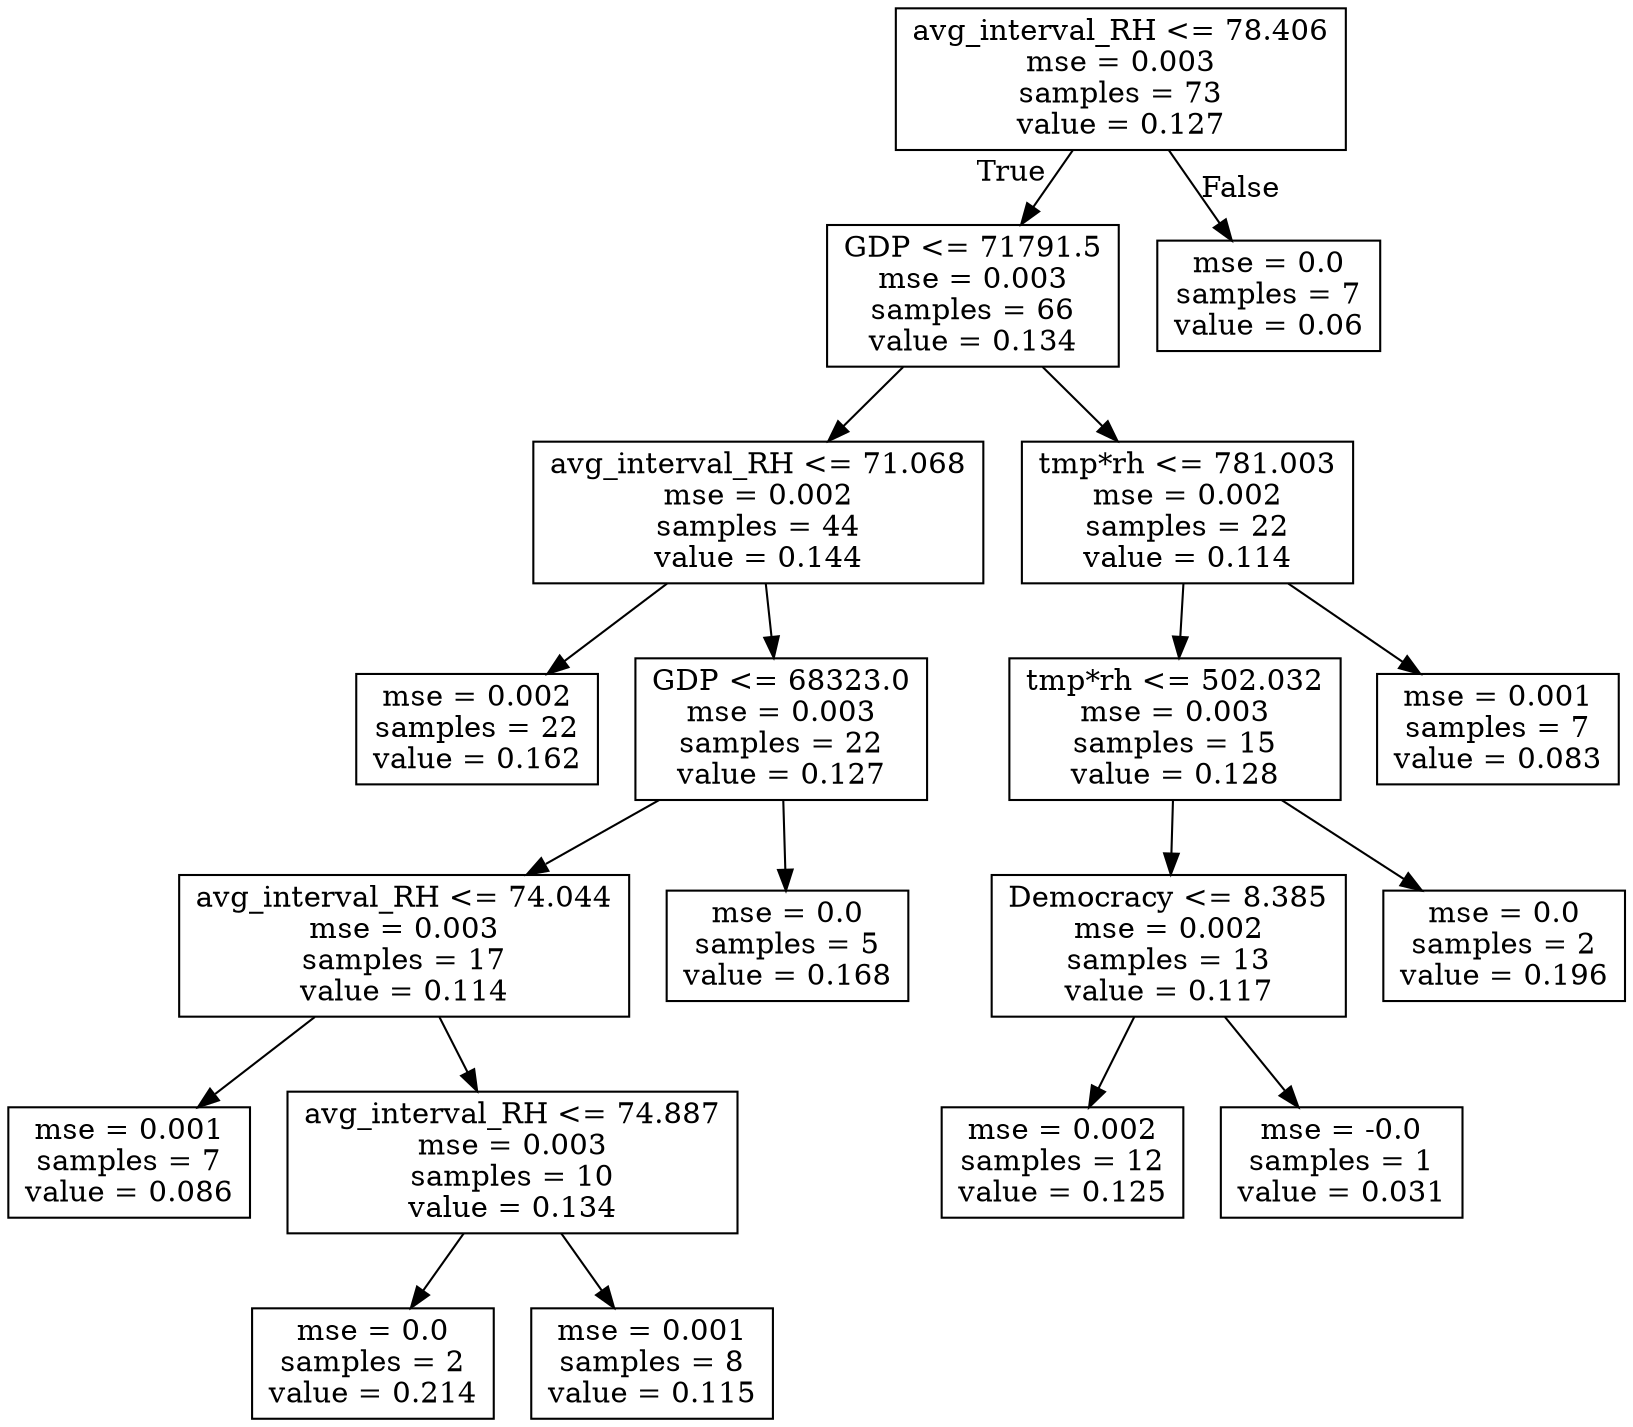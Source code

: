 digraph Tree {
node [shape=box] ;
0 [label="avg_interval_RH <= 78.406\nmse = 0.003\nsamples = 73\nvalue = 0.127"] ;
1 [label="GDP <= 71791.5\nmse = 0.003\nsamples = 66\nvalue = 0.134"] ;
0 -> 1 [labeldistance=2.5, labelangle=45, headlabel="True"] ;
2 [label="avg_interval_RH <= 71.068\nmse = 0.002\nsamples = 44\nvalue = 0.144"] ;
1 -> 2 ;
3 [label="mse = 0.002\nsamples = 22\nvalue = 0.162"] ;
2 -> 3 ;
4 [label="GDP <= 68323.0\nmse = 0.003\nsamples = 22\nvalue = 0.127"] ;
2 -> 4 ;
5 [label="avg_interval_RH <= 74.044\nmse = 0.003\nsamples = 17\nvalue = 0.114"] ;
4 -> 5 ;
6 [label="mse = 0.001\nsamples = 7\nvalue = 0.086"] ;
5 -> 6 ;
7 [label="avg_interval_RH <= 74.887\nmse = 0.003\nsamples = 10\nvalue = 0.134"] ;
5 -> 7 ;
8 [label="mse = 0.0\nsamples = 2\nvalue = 0.214"] ;
7 -> 8 ;
9 [label="mse = 0.001\nsamples = 8\nvalue = 0.115"] ;
7 -> 9 ;
10 [label="mse = 0.0\nsamples = 5\nvalue = 0.168"] ;
4 -> 10 ;
11 [label="tmp*rh <= 781.003\nmse = 0.002\nsamples = 22\nvalue = 0.114"] ;
1 -> 11 ;
12 [label="tmp*rh <= 502.032\nmse = 0.003\nsamples = 15\nvalue = 0.128"] ;
11 -> 12 ;
13 [label="Democracy <= 8.385\nmse = 0.002\nsamples = 13\nvalue = 0.117"] ;
12 -> 13 ;
14 [label="mse = 0.002\nsamples = 12\nvalue = 0.125"] ;
13 -> 14 ;
15 [label="mse = -0.0\nsamples = 1\nvalue = 0.031"] ;
13 -> 15 ;
16 [label="mse = 0.0\nsamples = 2\nvalue = 0.196"] ;
12 -> 16 ;
17 [label="mse = 0.001\nsamples = 7\nvalue = 0.083"] ;
11 -> 17 ;
18 [label="mse = 0.0\nsamples = 7\nvalue = 0.06"] ;
0 -> 18 [labeldistance=2.5, labelangle=-45, headlabel="False"] ;
}